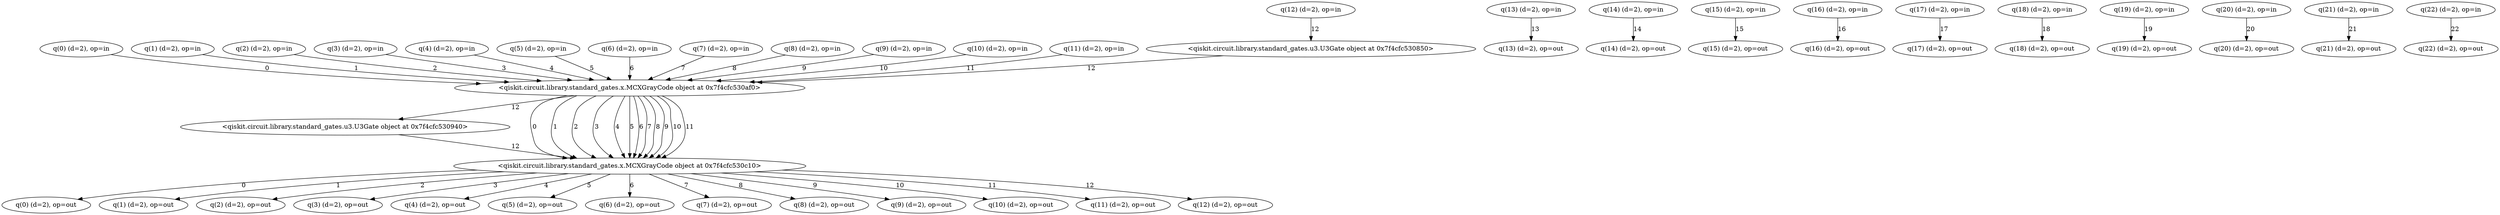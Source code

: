 digraph G {
0 [label="q(0) (d=2), op=in", qubits="0", matrix="None", ancilla=false];
1 [label="q(1) (d=2), op=in", qubits="1", matrix="None", ancilla=false];
2 [label="q(2) (d=2), op=in", qubits="2", matrix="None", ancilla=false];
3 [label="q(3) (d=2), op=in", qubits="3", matrix="None", ancilla=false];
4 [label="q(4) (d=2), op=in", qubits="4", matrix="None", ancilla=false];
5 [label="q(5) (d=2), op=in", qubits="5", matrix="None", ancilla=false];
6 [label="q(6) (d=2), op=in", qubits="6", matrix="None", ancilla=false];
7 [label="q(7) (d=2), op=in", qubits="7", matrix="None", ancilla=false];
8 [label="q(8) (d=2), op=in", qubits="8", matrix="None", ancilla=false];
9 [label="q(9) (d=2), op=in", qubits="9", matrix="None", ancilla=false];
10 [label="q(10) (d=2), op=in", qubits="10", matrix="None", ancilla=false];
11 [label="q(11) (d=2), op=in", qubits="11", matrix="None", ancilla=false];
12 [label="q(12) (d=2), op=in", qubits="12", matrix="None", ancilla=false];
13 [label="q(13) (d=2), op=in", qubits="13", matrix="None", ancilla=true];
14 [label="q(14) (d=2), op=in", qubits="14", matrix="None", ancilla=true];
15 [label="q(15) (d=2), op=in", qubits="15", matrix="None", ancilla=true];
16 [label="q(16) (d=2), op=in", qubits="16", matrix="None", ancilla=true];
17 [label="q(17) (d=2), op=in", qubits="17", matrix="None", ancilla=true];
18 [label="q(18) (d=2), op=in", qubits="18", matrix="None", ancilla=true];
19 [label="q(19) (d=2), op=in", qubits="19", matrix="None", ancilla=true];
20 [label="q(20) (d=2), op=in", qubits="20", matrix="None", ancilla=true];
21 [label="q(21) (d=2), op=in", qubits="21", matrix="None", ancilla=true];
22 [label="q(22) (d=2), op=in", qubits="22", matrix="None", ancilla=true];
23 [label="<qiskit.circuit.library.standard_gates.u3.U3Gate object at 0x7f4cfc530850>", qubits="12", matrix="[[0.8775825618903728, -0.479425538604203], [0.479425538604203, 0.8775825618903728]]"];
24 [label="<qiskit.circuit.library.standard_gates.x.MCXGrayCode object at 0x7f4cfc530af0>", qubits="0,1,2,3,4,5,6,7,8,9,10,11,12", matrix="[[0, 1], [1, 0]]"];
25 [label="<qiskit.circuit.library.standard_gates.u3.U3Gate object at 0x7f4cfc530940>", qubits="12", matrix="[[0.8775825618903728, 0.479425538604203], [-0.479425538604203, 0.8775825618903728]]"];
26 [label="<qiskit.circuit.library.standard_gates.x.MCXGrayCode object at 0x7f4cfc530c10>", qubits="0,1,2,3,4,5,6,7,8,9,10,11,12", matrix="[[0, 1], [1, 0]]"];
27 [label="q(0) (d=2), op=out", qubits="0", matrix="None", ancilla=false];
28 [label="q(1) (d=2), op=out", qubits="1", matrix="None", ancilla=false];
29 [label="q(2) (d=2), op=out", qubits="2", matrix="None", ancilla=false];
30 [label="q(3) (d=2), op=out", qubits="3", matrix="None", ancilla=false];
31 [label="q(4) (d=2), op=out", qubits="4", matrix="None", ancilla=false];
32 [label="q(5) (d=2), op=out", qubits="5", matrix="None", ancilla=false];
33 [label="q(6) (d=2), op=out", qubits="6", matrix="None", ancilla=false];
34 [label="q(7) (d=2), op=out", qubits="7", matrix="None", ancilla=false];
35 [label="q(8) (d=2), op=out", qubits="8", matrix="None", ancilla=false];
36 [label="q(9) (d=2), op=out", qubits="9", matrix="None", ancilla=false];
37 [label="q(10) (d=2), op=out", qubits="10", matrix="None", ancilla=false];
38 [label="q(11) (d=2), op=out", qubits="11", matrix="None", ancilla=false];
39 [label="q(12) (d=2), op=out", qubits="12", matrix="None", ancilla=false];
40 [label="q(13) (d=2), op=out", qubits="13", matrix="None", ancilla=true];
41 [label="q(14) (d=2), op=out", qubits="14", matrix="None", ancilla=true];
42 [label="q(15) (d=2), op=out", qubits="15", matrix="None", ancilla=true];
43 [label="q(16) (d=2), op=out", qubits="16", matrix="None", ancilla=true];
44 [label="q(17) (d=2), op=out", qubits="17", matrix="None", ancilla=true];
45 [label="q(18) (d=2), op=out", qubits="18", matrix="None", ancilla=true];
46 [label="q(19) (d=2), op=out", qubits="19", matrix="None", ancilla=true];
47 [label="q(20) (d=2), op=out", qubits="20", matrix="None", ancilla=true];
48 [label="q(21) (d=2), op=out", qubits="21", matrix="None", ancilla=true];
49 [label="q(22) (d=2), op=out", qubits="22", matrix="None", ancilla=true];
12 -> 23 [label=12];
0 -> 24 [label=0];
1 -> 24 [label=1];
2 -> 24 [label=2];
3 -> 24 [label=3];
4 -> 24 [label=4];
5 -> 24 [label=5];
6 -> 24 [label=6];
7 -> 24 [label=7];
8 -> 24 [label=8];
9 -> 24 [label=9];
10 -> 24 [label=10];
11 -> 24 [label=11];
23 -> 24 [label=12];
24 -> 25 [label=12];
24 -> 26 [label=0];
24 -> 26 [label=1];
24 -> 26 [label=2];
24 -> 26 [label=3];
24 -> 26 [label=4];
24 -> 26 [label=5];
24 -> 26 [label=6];
24 -> 26 [label=7];
24 -> 26 [label=8];
24 -> 26 [label=9];
24 -> 26 [label=10];
24 -> 26 [label=11];
25 -> 26 [label=12];
26 -> 27 [label=0];
26 -> 28 [label=1];
26 -> 29 [label=2];
26 -> 30 [label=3];
26 -> 31 [label=4];
26 -> 32 [label=5];
26 -> 33 [label=6];
26 -> 34 [label=7];
26 -> 35 [label=8];
26 -> 36 [label=9];
26 -> 37 [label=10];
26 -> 38 [label=11];
26 -> 39 [label=12];
13 -> 40 [label=13];
14 -> 41 [label=14];
15 -> 42 [label=15];
16 -> 43 [label=16];
17 -> 44 [label=17];
18 -> 45 [label=18];
19 -> 46 [label=19];
20 -> 47 [label=20];
21 -> 48 [label=21];
22 -> 49 [label=22];
}
